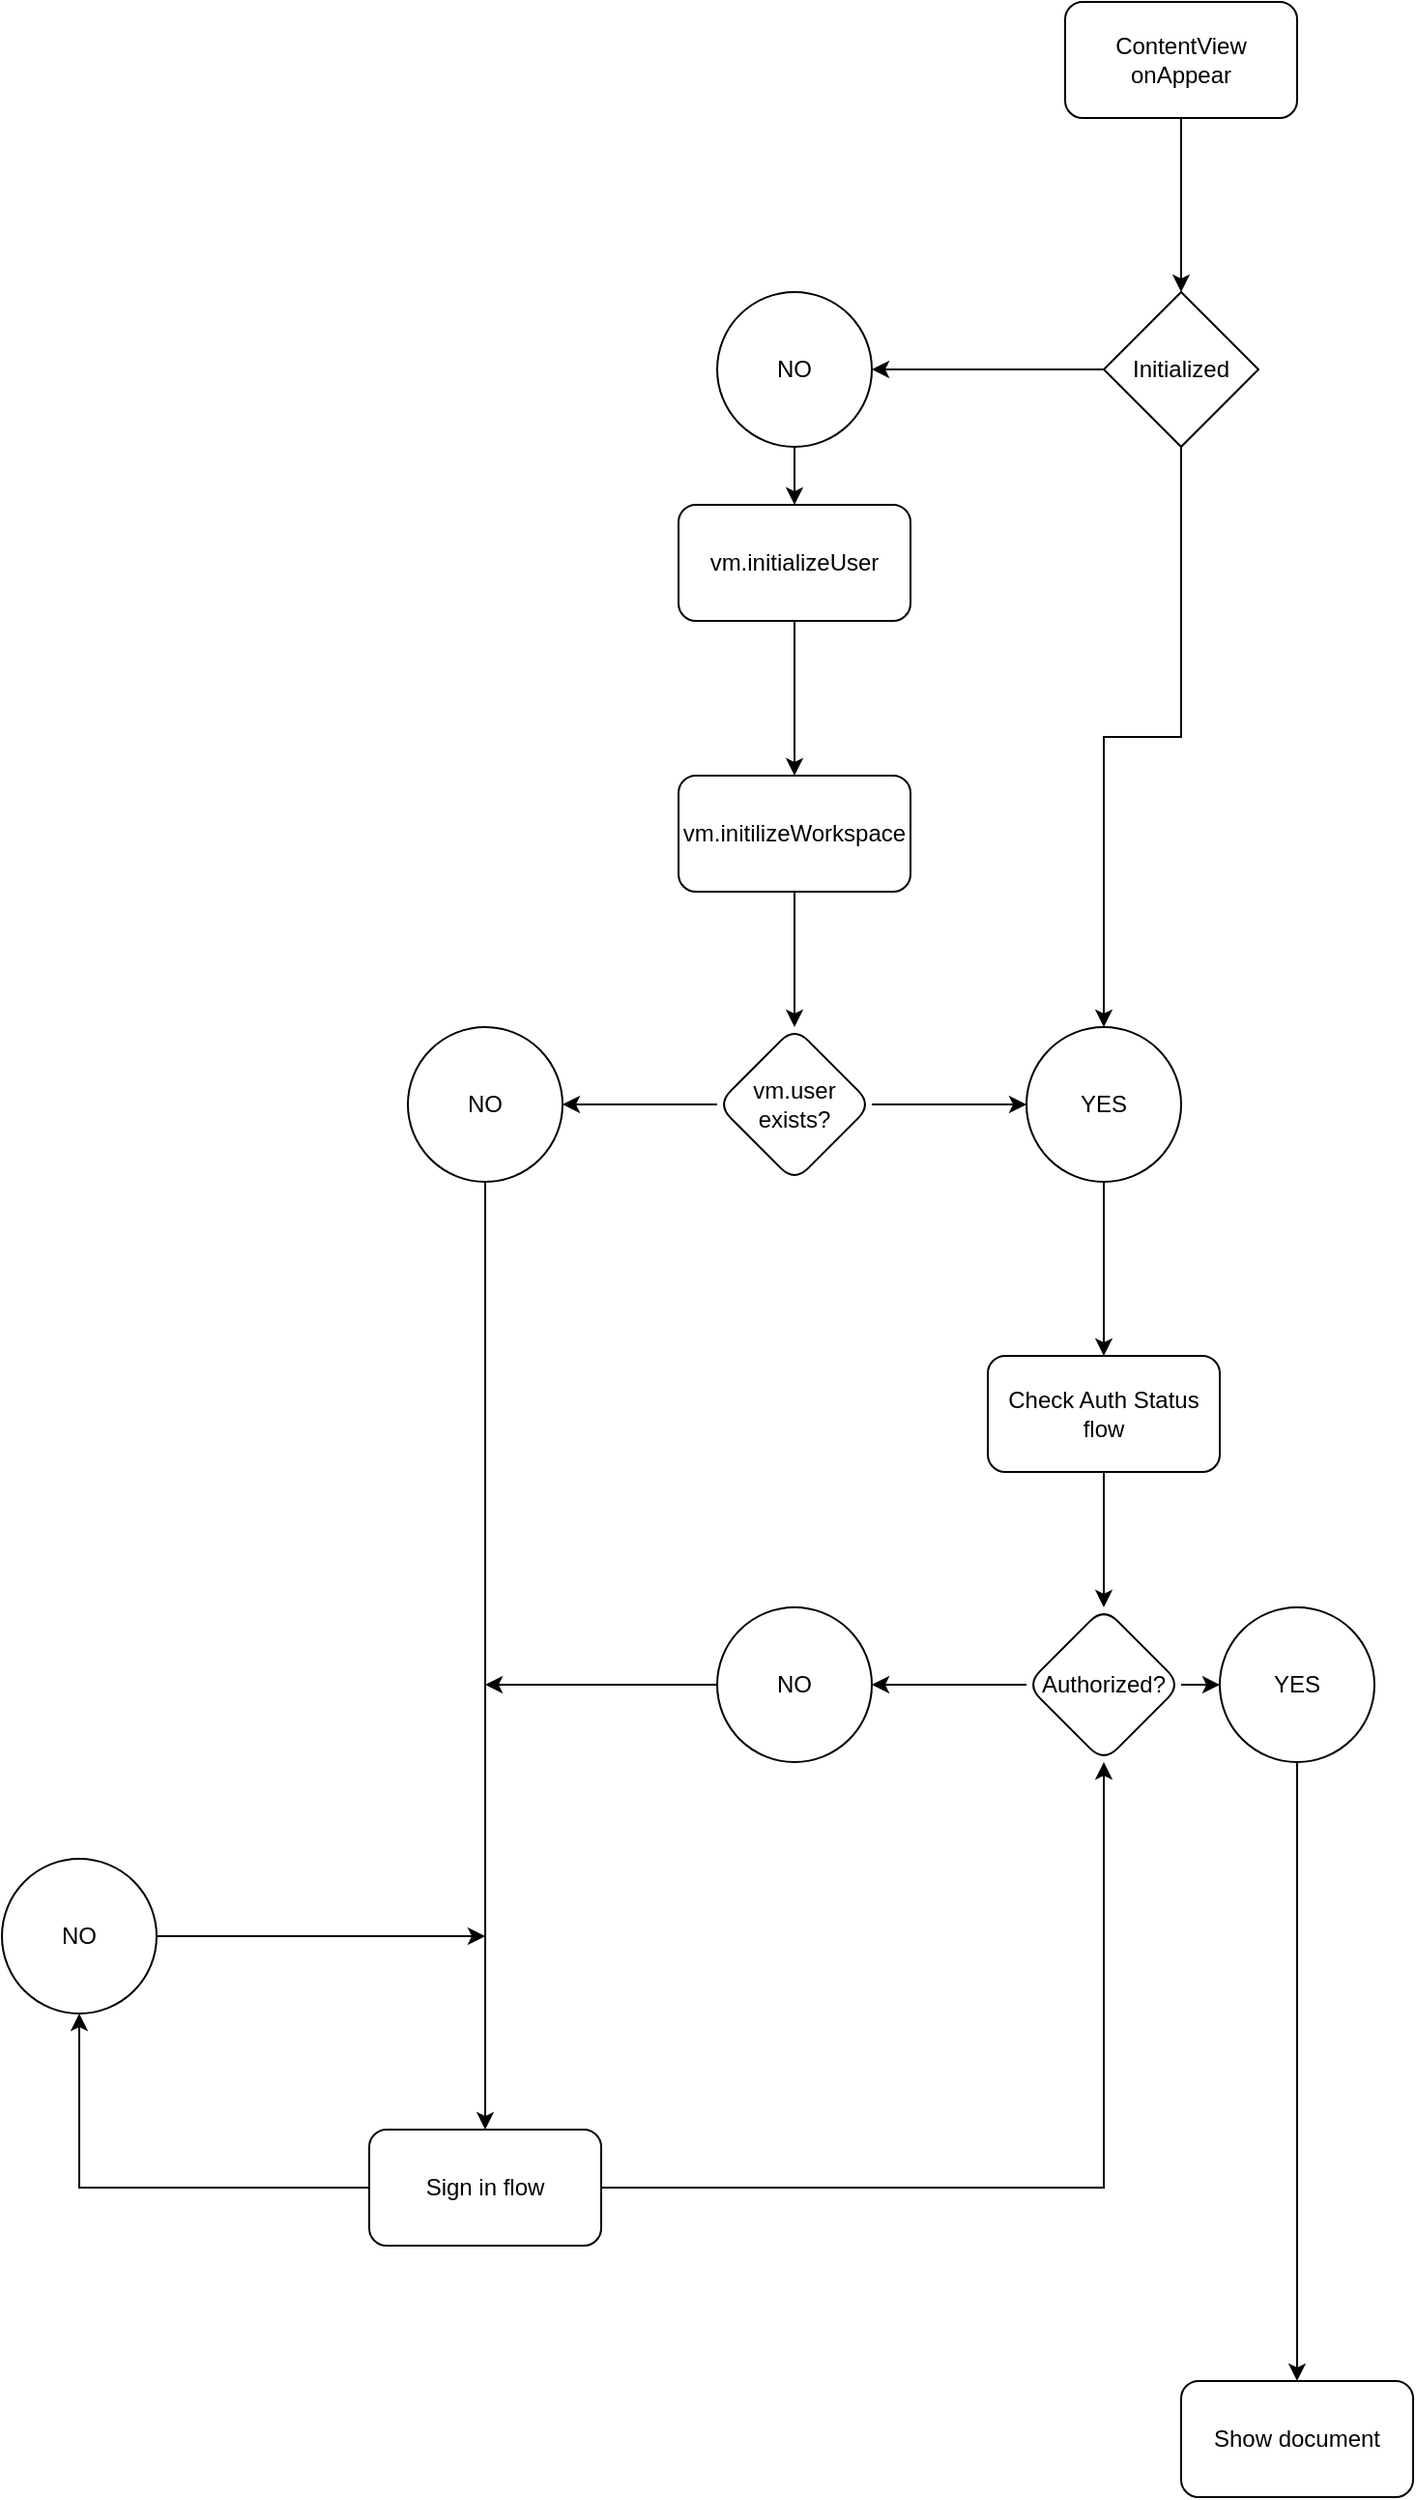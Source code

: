 <mxfile version="21.1.7" type="device">
  <diagram name="Page-1" id="pAwqQ6aMGpKzlMPtDzT1">
    <mxGraphModel dx="1944" dy="1040" grid="1" gridSize="10" guides="1" tooltips="1" connect="1" arrows="1" fold="1" page="1" pageScale="1" pageWidth="850" pageHeight="1100" math="0" shadow="0">
      <root>
        <mxCell id="0" />
        <mxCell id="1" parent="0" />
        <mxCell id="EO2H5Wq8OpSOIzvtQBnQ-3" style="edgeStyle=orthogonalEdgeStyle;rounded=0;orthogonalLoop=1;jettySize=auto;html=1;entryX=0.5;entryY=0;entryDx=0;entryDy=0;" parent="1" source="EO2H5Wq8OpSOIzvtQBnQ-1" target="EO2H5Wq8OpSOIzvtQBnQ-2" edge="1">
          <mxGeometry relative="1" as="geometry" />
        </mxCell>
        <mxCell id="EO2H5Wq8OpSOIzvtQBnQ-1" value="ContentView onAppear" style="rounded=1;whiteSpace=wrap;html=1;" parent="1" vertex="1">
          <mxGeometry x="340" y="70" width="120" height="60" as="geometry" />
        </mxCell>
        <mxCell id="EO2H5Wq8OpSOIzvtQBnQ-21" value="" style="edgeStyle=orthogonalEdgeStyle;rounded=0;orthogonalLoop=1;jettySize=auto;html=1;" parent="1" source="EO2H5Wq8OpSOIzvtQBnQ-2" target="EO2H5Wq8OpSOIzvtQBnQ-20" edge="1">
          <mxGeometry relative="1" as="geometry" />
        </mxCell>
        <mxCell id="fN0mhHuVLCkDXcS9OURp-1" style="edgeStyle=orthogonalEdgeStyle;rounded=0;orthogonalLoop=1;jettySize=auto;html=1;exitX=0.5;exitY=1;exitDx=0;exitDy=0;entryX=0.5;entryY=0;entryDx=0;entryDy=0;" edge="1" parent="1" source="EO2H5Wq8OpSOIzvtQBnQ-2" target="EO2H5Wq8OpSOIzvtQBnQ-16">
          <mxGeometry relative="1" as="geometry" />
        </mxCell>
        <mxCell id="EO2H5Wq8OpSOIzvtQBnQ-2" value="Initialized" style="rhombus;whiteSpace=wrap;html=1;" parent="1" vertex="1">
          <mxGeometry x="360" y="220" width="80" height="80" as="geometry" />
        </mxCell>
        <mxCell id="EO2H5Wq8OpSOIzvtQBnQ-6" value="" style="edgeStyle=orthogonalEdgeStyle;rounded=0;orthogonalLoop=1;jettySize=auto;html=1;" parent="1" source="EO2H5Wq8OpSOIzvtQBnQ-4" target="EO2H5Wq8OpSOIzvtQBnQ-5" edge="1">
          <mxGeometry relative="1" as="geometry" />
        </mxCell>
        <mxCell id="EO2H5Wq8OpSOIzvtQBnQ-4" value="vm.initializeUser" style="rounded=1;whiteSpace=wrap;html=1;" parent="1" vertex="1">
          <mxGeometry x="140" y="330" width="120" height="60" as="geometry" />
        </mxCell>
        <mxCell id="EO2H5Wq8OpSOIzvtQBnQ-8" value="" style="edgeStyle=orthogonalEdgeStyle;rounded=0;orthogonalLoop=1;jettySize=auto;html=1;" parent="1" source="EO2H5Wq8OpSOIzvtQBnQ-5" target="EO2H5Wq8OpSOIzvtQBnQ-7" edge="1">
          <mxGeometry relative="1" as="geometry" />
        </mxCell>
        <mxCell id="EO2H5Wq8OpSOIzvtQBnQ-5" value="vm.initilizeWorkspace" style="rounded=1;whiteSpace=wrap;html=1;" parent="1" vertex="1">
          <mxGeometry x="140" y="470" width="120" height="60" as="geometry" />
        </mxCell>
        <mxCell id="EO2H5Wq8OpSOIzvtQBnQ-17" value="" style="edgeStyle=orthogonalEdgeStyle;rounded=0;orthogonalLoop=1;jettySize=auto;html=1;" parent="1" source="EO2H5Wq8OpSOIzvtQBnQ-7" edge="1">
          <mxGeometry relative="1" as="geometry">
            <mxPoint x="320" y="640" as="targetPoint" />
          </mxGeometry>
        </mxCell>
        <mxCell id="EO2H5Wq8OpSOIzvtQBnQ-19" value="" style="edgeStyle=orthogonalEdgeStyle;rounded=0;orthogonalLoop=1;jettySize=auto;html=1;" parent="1" source="EO2H5Wq8OpSOIzvtQBnQ-7" edge="1">
          <mxGeometry relative="1" as="geometry">
            <mxPoint x="80" y="640" as="targetPoint" />
          </mxGeometry>
        </mxCell>
        <mxCell id="EO2H5Wq8OpSOIzvtQBnQ-7" value="vm.user exists?" style="rhombus;whiteSpace=wrap;html=1;rounded=1;" parent="1" vertex="1">
          <mxGeometry x="160" y="600" width="80" height="80" as="geometry" />
        </mxCell>
        <mxCell id="EO2H5Wq8OpSOIzvtQBnQ-29" value="" style="edgeStyle=orthogonalEdgeStyle;rounded=0;orthogonalLoop=1;jettySize=auto;html=1;" parent="1" source="EO2H5Wq8OpSOIzvtQBnQ-16" target="EO2H5Wq8OpSOIzvtQBnQ-28" edge="1">
          <mxGeometry relative="1" as="geometry" />
        </mxCell>
        <mxCell id="EO2H5Wq8OpSOIzvtQBnQ-16" value="YES" style="ellipse;whiteSpace=wrap;html=1;rounded=1;" parent="1" vertex="1">
          <mxGeometry x="320" y="600" width="80" height="80" as="geometry" />
        </mxCell>
        <mxCell id="EO2H5Wq8OpSOIzvtQBnQ-26" value="" style="edgeStyle=orthogonalEdgeStyle;rounded=0;orthogonalLoop=1;jettySize=auto;html=1;" parent="1" source="EO2H5Wq8OpSOIzvtQBnQ-18" target="EO2H5Wq8OpSOIzvtQBnQ-25" edge="1">
          <mxGeometry relative="1" as="geometry" />
        </mxCell>
        <mxCell id="EO2H5Wq8OpSOIzvtQBnQ-18" value="NO" style="ellipse;whiteSpace=wrap;html=1;rounded=1;" parent="1" vertex="1">
          <mxGeometry y="600" width="80" height="80" as="geometry" />
        </mxCell>
        <mxCell id="EO2H5Wq8OpSOIzvtQBnQ-22" style="edgeStyle=orthogonalEdgeStyle;rounded=0;orthogonalLoop=1;jettySize=auto;html=1;" parent="1" source="EO2H5Wq8OpSOIzvtQBnQ-20" target="EO2H5Wq8OpSOIzvtQBnQ-4" edge="1">
          <mxGeometry relative="1" as="geometry" />
        </mxCell>
        <mxCell id="EO2H5Wq8OpSOIzvtQBnQ-20" value="NO" style="ellipse;whiteSpace=wrap;html=1;" parent="1" vertex="1">
          <mxGeometry x="160" y="220" width="80" height="80" as="geometry" />
        </mxCell>
        <mxCell id="fN0mhHuVLCkDXcS9OURp-3" value="" style="edgeStyle=orthogonalEdgeStyle;rounded=0;orthogonalLoop=1;jettySize=auto;html=1;" edge="1" parent="1" source="EO2H5Wq8OpSOIzvtQBnQ-25" target="fN0mhHuVLCkDXcS9OURp-2">
          <mxGeometry relative="1" as="geometry" />
        </mxCell>
        <mxCell id="fN0mhHuVLCkDXcS9OURp-11" style="edgeStyle=orthogonalEdgeStyle;rounded=0;orthogonalLoop=1;jettySize=auto;html=1;" edge="1" parent="1" source="EO2H5Wq8OpSOIzvtQBnQ-25" target="EO2H5Wq8OpSOIzvtQBnQ-37">
          <mxGeometry relative="1" as="geometry" />
        </mxCell>
        <mxCell id="EO2H5Wq8OpSOIzvtQBnQ-25" value="Sign in flow" style="whiteSpace=wrap;html=1;rounded=1;" parent="1" vertex="1">
          <mxGeometry x="-20" y="1170" width="120" height="60" as="geometry" />
        </mxCell>
        <mxCell id="EO2H5Wq8OpSOIzvtQBnQ-38" value="" style="edgeStyle=orthogonalEdgeStyle;rounded=0;orthogonalLoop=1;jettySize=auto;html=1;" parent="1" source="EO2H5Wq8OpSOIzvtQBnQ-28" target="EO2H5Wq8OpSOIzvtQBnQ-37" edge="1">
          <mxGeometry relative="1" as="geometry" />
        </mxCell>
        <mxCell id="EO2H5Wq8OpSOIzvtQBnQ-28" value="Check Auth Status&lt;br&gt;flow" style="whiteSpace=wrap;html=1;rounded=1;" parent="1" vertex="1">
          <mxGeometry x="300" y="770" width="120" height="60" as="geometry" />
        </mxCell>
        <mxCell id="EO2H5Wq8OpSOIzvtQBnQ-40" value="" style="edgeStyle=orthogonalEdgeStyle;rounded=0;orthogonalLoop=1;jettySize=auto;html=1;" parent="1" source="EO2H5Wq8OpSOIzvtQBnQ-37" target="EO2H5Wq8OpSOIzvtQBnQ-39" edge="1">
          <mxGeometry relative="1" as="geometry" />
        </mxCell>
        <mxCell id="EO2H5Wq8OpSOIzvtQBnQ-42" value="" style="edgeStyle=orthogonalEdgeStyle;rounded=0;orthogonalLoop=1;jettySize=auto;html=1;" parent="1" source="EO2H5Wq8OpSOIzvtQBnQ-37" target="EO2H5Wq8OpSOIzvtQBnQ-41" edge="1">
          <mxGeometry relative="1" as="geometry" />
        </mxCell>
        <mxCell id="EO2H5Wq8OpSOIzvtQBnQ-37" value="Authorized?" style="rhombus;whiteSpace=wrap;html=1;rounded=1;" parent="1" vertex="1">
          <mxGeometry x="320" y="900" width="80" height="80" as="geometry" />
        </mxCell>
        <mxCell id="EO2H5Wq8OpSOIzvtQBnQ-45" value="" style="edgeStyle=orthogonalEdgeStyle;rounded=0;orthogonalLoop=1;jettySize=auto;html=1;" parent="1" source="EO2H5Wq8OpSOIzvtQBnQ-39" target="EO2H5Wq8OpSOIzvtQBnQ-44" edge="1">
          <mxGeometry relative="1" as="geometry" />
        </mxCell>
        <mxCell id="EO2H5Wq8OpSOIzvtQBnQ-39" value="YES" style="ellipse;whiteSpace=wrap;html=1;rounded=1;" parent="1" vertex="1">
          <mxGeometry x="420" y="900" width="80" height="80" as="geometry" />
        </mxCell>
        <mxCell id="EO2H5Wq8OpSOIzvtQBnQ-43" style="edgeStyle=orthogonalEdgeStyle;rounded=0;orthogonalLoop=1;jettySize=auto;html=1;exitX=0;exitY=0.5;exitDx=0;exitDy=0;" parent="1" source="EO2H5Wq8OpSOIzvtQBnQ-41" edge="1">
          <mxGeometry relative="1" as="geometry">
            <mxPoint x="40" y="940" as="targetPoint" />
          </mxGeometry>
        </mxCell>
        <mxCell id="EO2H5Wq8OpSOIzvtQBnQ-41" value="NO" style="ellipse;whiteSpace=wrap;html=1;rounded=1;" parent="1" vertex="1">
          <mxGeometry x="160" y="900" width="80" height="80" as="geometry" />
        </mxCell>
        <mxCell id="EO2H5Wq8OpSOIzvtQBnQ-44" value="Show document" style="whiteSpace=wrap;html=1;rounded=1;" parent="1" vertex="1">
          <mxGeometry x="400" y="1300" width="120" height="60" as="geometry" />
        </mxCell>
        <mxCell id="fN0mhHuVLCkDXcS9OURp-8" style="edgeStyle=orthogonalEdgeStyle;rounded=0;orthogonalLoop=1;jettySize=auto;html=1;" edge="1" parent="1" source="fN0mhHuVLCkDXcS9OURp-2">
          <mxGeometry relative="1" as="geometry">
            <mxPoint x="40" y="1070" as="targetPoint" />
          </mxGeometry>
        </mxCell>
        <mxCell id="fN0mhHuVLCkDXcS9OURp-2" value="NO" style="ellipse;whiteSpace=wrap;html=1;rounded=1;" vertex="1" parent="1">
          <mxGeometry x="-210" y="1030" width="80" height="80" as="geometry" />
        </mxCell>
      </root>
    </mxGraphModel>
  </diagram>
</mxfile>
